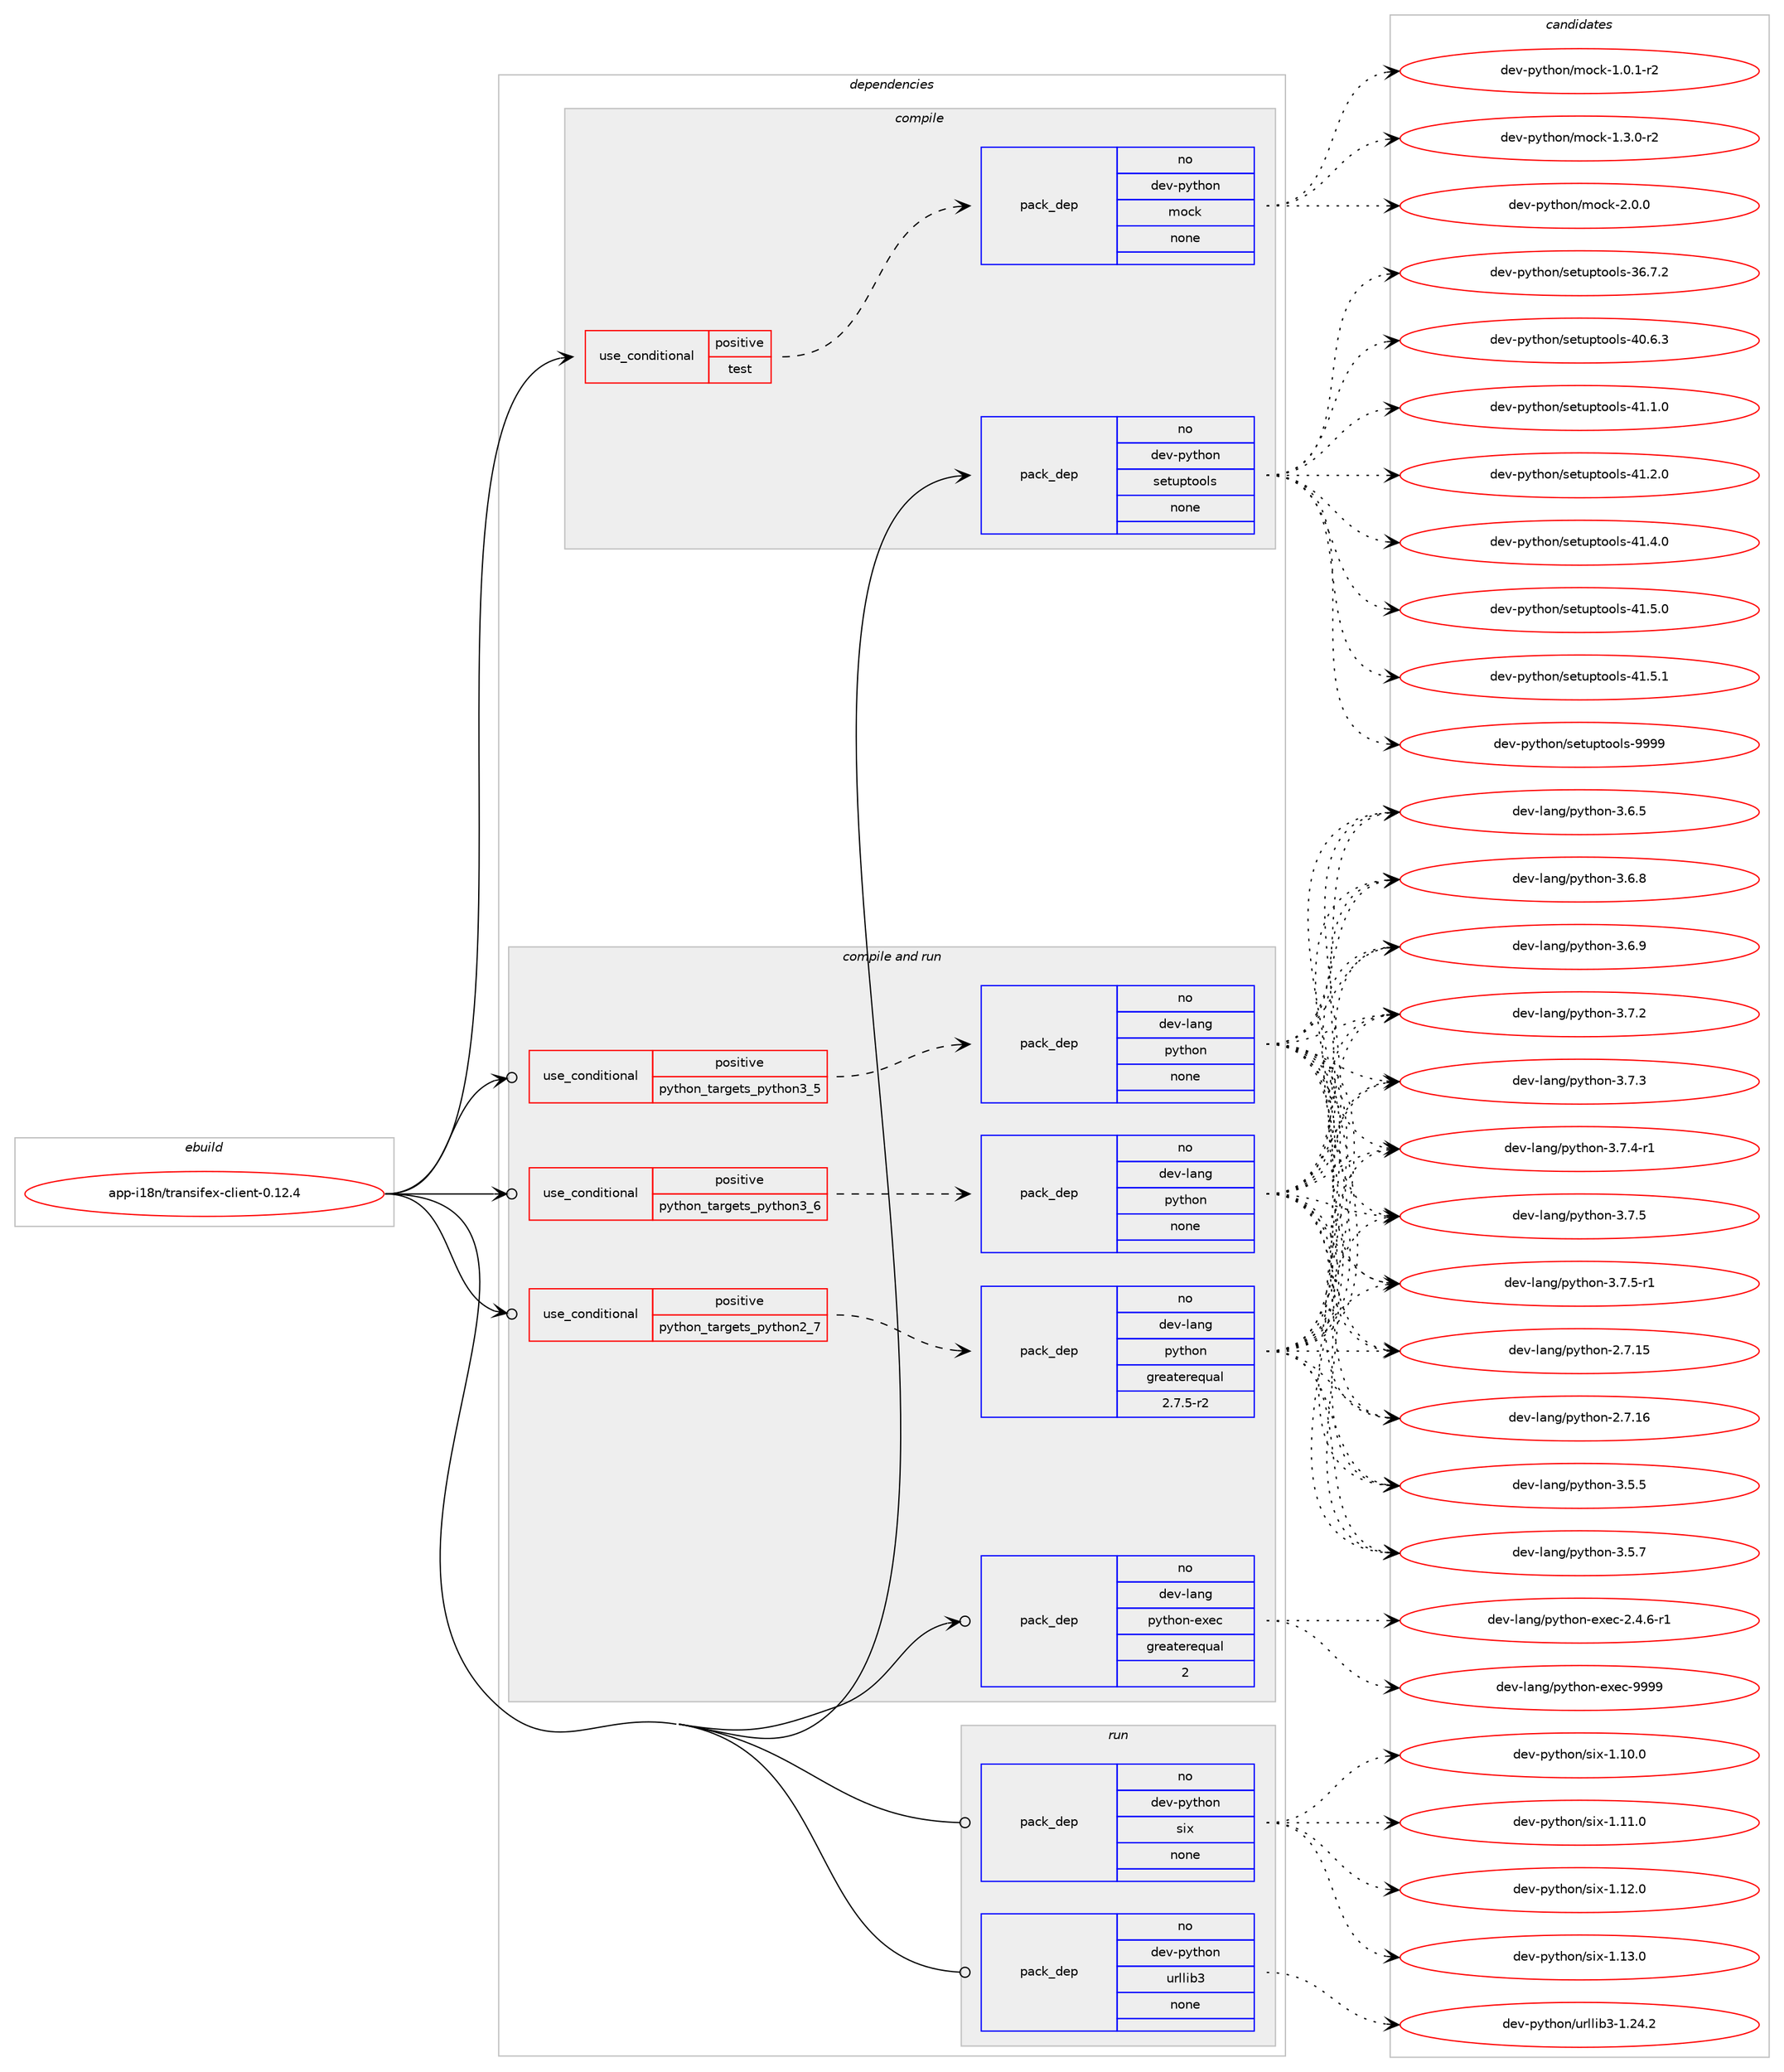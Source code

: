 digraph prolog {

# *************
# Graph options
# *************

newrank=true;
concentrate=true;
compound=true;
graph [rankdir=LR,fontname=Helvetica,fontsize=10,ranksep=1.5];#, ranksep=2.5, nodesep=0.2];
edge  [arrowhead=vee];
node  [fontname=Helvetica,fontsize=10];

# **********
# The ebuild
# **********

subgraph cluster_leftcol {
color=gray;
rank=same;
label=<<i>ebuild</i>>;
id [label="app-i18n/transifex-client-0.12.4", color=red, width=4, href="../app-i18n/transifex-client-0.12.4.svg"];
}

# ****************
# The dependencies
# ****************

subgraph cluster_midcol {
color=gray;
label=<<i>dependencies</i>>;
subgraph cluster_compile {
fillcolor="#eeeeee";
style=filled;
label=<<i>compile</i>>;
subgraph cond118464 {
dependency495833 [label=<<TABLE BORDER="0" CELLBORDER="1" CELLSPACING="0" CELLPADDING="4"><TR><TD ROWSPAN="3" CELLPADDING="10">use_conditional</TD></TR><TR><TD>positive</TD></TR><TR><TD>test</TD></TR></TABLE>>, shape=none, color=red];
subgraph pack368419 {
dependency495834 [label=<<TABLE BORDER="0" CELLBORDER="1" CELLSPACING="0" CELLPADDING="4" WIDTH="220"><TR><TD ROWSPAN="6" CELLPADDING="30">pack_dep</TD></TR><TR><TD WIDTH="110">no</TD></TR><TR><TD>dev-python</TD></TR><TR><TD>mock</TD></TR><TR><TD>none</TD></TR><TR><TD></TD></TR></TABLE>>, shape=none, color=blue];
}
dependency495833:e -> dependency495834:w [weight=20,style="dashed",arrowhead="vee"];
}
id:e -> dependency495833:w [weight=20,style="solid",arrowhead="vee"];
subgraph pack368420 {
dependency495835 [label=<<TABLE BORDER="0" CELLBORDER="1" CELLSPACING="0" CELLPADDING="4" WIDTH="220"><TR><TD ROWSPAN="6" CELLPADDING="30">pack_dep</TD></TR><TR><TD WIDTH="110">no</TD></TR><TR><TD>dev-python</TD></TR><TR><TD>setuptools</TD></TR><TR><TD>none</TD></TR><TR><TD></TD></TR></TABLE>>, shape=none, color=blue];
}
id:e -> dependency495835:w [weight=20,style="solid",arrowhead="vee"];
}
subgraph cluster_compileandrun {
fillcolor="#eeeeee";
style=filled;
label=<<i>compile and run</i>>;
subgraph cond118465 {
dependency495836 [label=<<TABLE BORDER="0" CELLBORDER="1" CELLSPACING="0" CELLPADDING="4"><TR><TD ROWSPAN="3" CELLPADDING="10">use_conditional</TD></TR><TR><TD>positive</TD></TR><TR><TD>python_targets_python2_7</TD></TR></TABLE>>, shape=none, color=red];
subgraph pack368421 {
dependency495837 [label=<<TABLE BORDER="0" CELLBORDER="1" CELLSPACING="0" CELLPADDING="4" WIDTH="220"><TR><TD ROWSPAN="6" CELLPADDING="30">pack_dep</TD></TR><TR><TD WIDTH="110">no</TD></TR><TR><TD>dev-lang</TD></TR><TR><TD>python</TD></TR><TR><TD>greaterequal</TD></TR><TR><TD>2.7.5-r2</TD></TR></TABLE>>, shape=none, color=blue];
}
dependency495836:e -> dependency495837:w [weight=20,style="dashed",arrowhead="vee"];
}
id:e -> dependency495836:w [weight=20,style="solid",arrowhead="odotvee"];
subgraph cond118466 {
dependency495838 [label=<<TABLE BORDER="0" CELLBORDER="1" CELLSPACING="0" CELLPADDING="4"><TR><TD ROWSPAN="3" CELLPADDING="10">use_conditional</TD></TR><TR><TD>positive</TD></TR><TR><TD>python_targets_python3_5</TD></TR></TABLE>>, shape=none, color=red];
subgraph pack368422 {
dependency495839 [label=<<TABLE BORDER="0" CELLBORDER="1" CELLSPACING="0" CELLPADDING="4" WIDTH="220"><TR><TD ROWSPAN="6" CELLPADDING="30">pack_dep</TD></TR><TR><TD WIDTH="110">no</TD></TR><TR><TD>dev-lang</TD></TR><TR><TD>python</TD></TR><TR><TD>none</TD></TR><TR><TD></TD></TR></TABLE>>, shape=none, color=blue];
}
dependency495838:e -> dependency495839:w [weight=20,style="dashed",arrowhead="vee"];
}
id:e -> dependency495838:w [weight=20,style="solid",arrowhead="odotvee"];
subgraph cond118467 {
dependency495840 [label=<<TABLE BORDER="0" CELLBORDER="1" CELLSPACING="0" CELLPADDING="4"><TR><TD ROWSPAN="3" CELLPADDING="10">use_conditional</TD></TR><TR><TD>positive</TD></TR><TR><TD>python_targets_python3_6</TD></TR></TABLE>>, shape=none, color=red];
subgraph pack368423 {
dependency495841 [label=<<TABLE BORDER="0" CELLBORDER="1" CELLSPACING="0" CELLPADDING="4" WIDTH="220"><TR><TD ROWSPAN="6" CELLPADDING="30">pack_dep</TD></TR><TR><TD WIDTH="110">no</TD></TR><TR><TD>dev-lang</TD></TR><TR><TD>python</TD></TR><TR><TD>none</TD></TR><TR><TD></TD></TR></TABLE>>, shape=none, color=blue];
}
dependency495840:e -> dependency495841:w [weight=20,style="dashed",arrowhead="vee"];
}
id:e -> dependency495840:w [weight=20,style="solid",arrowhead="odotvee"];
subgraph pack368424 {
dependency495842 [label=<<TABLE BORDER="0" CELLBORDER="1" CELLSPACING="0" CELLPADDING="4" WIDTH="220"><TR><TD ROWSPAN="6" CELLPADDING="30">pack_dep</TD></TR><TR><TD WIDTH="110">no</TD></TR><TR><TD>dev-lang</TD></TR><TR><TD>python-exec</TD></TR><TR><TD>greaterequal</TD></TR><TR><TD>2</TD></TR></TABLE>>, shape=none, color=blue];
}
id:e -> dependency495842:w [weight=20,style="solid",arrowhead="odotvee"];
}
subgraph cluster_run {
fillcolor="#eeeeee";
style=filled;
label=<<i>run</i>>;
subgraph pack368425 {
dependency495843 [label=<<TABLE BORDER="0" CELLBORDER="1" CELLSPACING="0" CELLPADDING="4" WIDTH="220"><TR><TD ROWSPAN="6" CELLPADDING="30">pack_dep</TD></TR><TR><TD WIDTH="110">no</TD></TR><TR><TD>dev-python</TD></TR><TR><TD>six</TD></TR><TR><TD>none</TD></TR><TR><TD></TD></TR></TABLE>>, shape=none, color=blue];
}
id:e -> dependency495843:w [weight=20,style="solid",arrowhead="odot"];
subgraph pack368426 {
dependency495844 [label=<<TABLE BORDER="0" CELLBORDER="1" CELLSPACING="0" CELLPADDING="4" WIDTH="220"><TR><TD ROWSPAN="6" CELLPADDING="30">pack_dep</TD></TR><TR><TD WIDTH="110">no</TD></TR><TR><TD>dev-python</TD></TR><TR><TD>urllib3</TD></TR><TR><TD>none</TD></TR><TR><TD></TD></TR></TABLE>>, shape=none, color=blue];
}
id:e -> dependency495844:w [weight=20,style="solid",arrowhead="odot"];
}
}

# **************
# The candidates
# **************

subgraph cluster_choices {
rank=same;
color=gray;
label=<<i>candidates</i>>;

subgraph choice368419 {
color=black;
nodesep=1;
choice1001011184511212111610411111047109111991074549464846494511450 [label="dev-python/mock-1.0.1-r2", color=red, width=4,href="../dev-python/mock-1.0.1-r2.svg"];
choice1001011184511212111610411111047109111991074549465146484511450 [label="dev-python/mock-1.3.0-r2", color=red, width=4,href="../dev-python/mock-1.3.0-r2.svg"];
choice100101118451121211161041111104710911199107455046484648 [label="dev-python/mock-2.0.0", color=red, width=4,href="../dev-python/mock-2.0.0.svg"];
dependency495834:e -> choice1001011184511212111610411111047109111991074549464846494511450:w [style=dotted,weight="100"];
dependency495834:e -> choice1001011184511212111610411111047109111991074549465146484511450:w [style=dotted,weight="100"];
dependency495834:e -> choice100101118451121211161041111104710911199107455046484648:w [style=dotted,weight="100"];
}
subgraph choice368420 {
color=black;
nodesep=1;
choice100101118451121211161041111104711510111611711211611111110811545515446554650 [label="dev-python/setuptools-36.7.2", color=red, width=4,href="../dev-python/setuptools-36.7.2.svg"];
choice100101118451121211161041111104711510111611711211611111110811545524846544651 [label="dev-python/setuptools-40.6.3", color=red, width=4,href="../dev-python/setuptools-40.6.3.svg"];
choice100101118451121211161041111104711510111611711211611111110811545524946494648 [label="dev-python/setuptools-41.1.0", color=red, width=4,href="../dev-python/setuptools-41.1.0.svg"];
choice100101118451121211161041111104711510111611711211611111110811545524946504648 [label="dev-python/setuptools-41.2.0", color=red, width=4,href="../dev-python/setuptools-41.2.0.svg"];
choice100101118451121211161041111104711510111611711211611111110811545524946524648 [label="dev-python/setuptools-41.4.0", color=red, width=4,href="../dev-python/setuptools-41.4.0.svg"];
choice100101118451121211161041111104711510111611711211611111110811545524946534648 [label="dev-python/setuptools-41.5.0", color=red, width=4,href="../dev-python/setuptools-41.5.0.svg"];
choice100101118451121211161041111104711510111611711211611111110811545524946534649 [label="dev-python/setuptools-41.5.1", color=red, width=4,href="../dev-python/setuptools-41.5.1.svg"];
choice10010111845112121116104111110471151011161171121161111111081154557575757 [label="dev-python/setuptools-9999", color=red, width=4,href="../dev-python/setuptools-9999.svg"];
dependency495835:e -> choice100101118451121211161041111104711510111611711211611111110811545515446554650:w [style=dotted,weight="100"];
dependency495835:e -> choice100101118451121211161041111104711510111611711211611111110811545524846544651:w [style=dotted,weight="100"];
dependency495835:e -> choice100101118451121211161041111104711510111611711211611111110811545524946494648:w [style=dotted,weight="100"];
dependency495835:e -> choice100101118451121211161041111104711510111611711211611111110811545524946504648:w [style=dotted,weight="100"];
dependency495835:e -> choice100101118451121211161041111104711510111611711211611111110811545524946524648:w [style=dotted,weight="100"];
dependency495835:e -> choice100101118451121211161041111104711510111611711211611111110811545524946534648:w [style=dotted,weight="100"];
dependency495835:e -> choice100101118451121211161041111104711510111611711211611111110811545524946534649:w [style=dotted,weight="100"];
dependency495835:e -> choice10010111845112121116104111110471151011161171121161111111081154557575757:w [style=dotted,weight="100"];
}
subgraph choice368421 {
color=black;
nodesep=1;
choice10010111845108971101034711212111610411111045504655464953 [label="dev-lang/python-2.7.15", color=red, width=4,href="../dev-lang/python-2.7.15.svg"];
choice10010111845108971101034711212111610411111045504655464954 [label="dev-lang/python-2.7.16", color=red, width=4,href="../dev-lang/python-2.7.16.svg"];
choice100101118451089711010347112121116104111110455146534653 [label="dev-lang/python-3.5.5", color=red, width=4,href="../dev-lang/python-3.5.5.svg"];
choice100101118451089711010347112121116104111110455146534655 [label="dev-lang/python-3.5.7", color=red, width=4,href="../dev-lang/python-3.5.7.svg"];
choice100101118451089711010347112121116104111110455146544653 [label="dev-lang/python-3.6.5", color=red, width=4,href="../dev-lang/python-3.6.5.svg"];
choice100101118451089711010347112121116104111110455146544656 [label="dev-lang/python-3.6.8", color=red, width=4,href="../dev-lang/python-3.6.8.svg"];
choice100101118451089711010347112121116104111110455146544657 [label="dev-lang/python-3.6.9", color=red, width=4,href="../dev-lang/python-3.6.9.svg"];
choice100101118451089711010347112121116104111110455146554650 [label="dev-lang/python-3.7.2", color=red, width=4,href="../dev-lang/python-3.7.2.svg"];
choice100101118451089711010347112121116104111110455146554651 [label="dev-lang/python-3.7.3", color=red, width=4,href="../dev-lang/python-3.7.3.svg"];
choice1001011184510897110103471121211161041111104551465546524511449 [label="dev-lang/python-3.7.4-r1", color=red, width=4,href="../dev-lang/python-3.7.4-r1.svg"];
choice100101118451089711010347112121116104111110455146554653 [label="dev-lang/python-3.7.5", color=red, width=4,href="../dev-lang/python-3.7.5.svg"];
choice1001011184510897110103471121211161041111104551465546534511449 [label="dev-lang/python-3.7.5-r1", color=red, width=4,href="../dev-lang/python-3.7.5-r1.svg"];
dependency495837:e -> choice10010111845108971101034711212111610411111045504655464953:w [style=dotted,weight="100"];
dependency495837:e -> choice10010111845108971101034711212111610411111045504655464954:w [style=dotted,weight="100"];
dependency495837:e -> choice100101118451089711010347112121116104111110455146534653:w [style=dotted,weight="100"];
dependency495837:e -> choice100101118451089711010347112121116104111110455146534655:w [style=dotted,weight="100"];
dependency495837:e -> choice100101118451089711010347112121116104111110455146544653:w [style=dotted,weight="100"];
dependency495837:e -> choice100101118451089711010347112121116104111110455146544656:w [style=dotted,weight="100"];
dependency495837:e -> choice100101118451089711010347112121116104111110455146544657:w [style=dotted,weight="100"];
dependency495837:e -> choice100101118451089711010347112121116104111110455146554650:w [style=dotted,weight="100"];
dependency495837:e -> choice100101118451089711010347112121116104111110455146554651:w [style=dotted,weight="100"];
dependency495837:e -> choice1001011184510897110103471121211161041111104551465546524511449:w [style=dotted,weight="100"];
dependency495837:e -> choice100101118451089711010347112121116104111110455146554653:w [style=dotted,weight="100"];
dependency495837:e -> choice1001011184510897110103471121211161041111104551465546534511449:w [style=dotted,weight="100"];
}
subgraph choice368422 {
color=black;
nodesep=1;
choice10010111845108971101034711212111610411111045504655464953 [label="dev-lang/python-2.7.15", color=red, width=4,href="../dev-lang/python-2.7.15.svg"];
choice10010111845108971101034711212111610411111045504655464954 [label="dev-lang/python-2.7.16", color=red, width=4,href="../dev-lang/python-2.7.16.svg"];
choice100101118451089711010347112121116104111110455146534653 [label="dev-lang/python-3.5.5", color=red, width=4,href="../dev-lang/python-3.5.5.svg"];
choice100101118451089711010347112121116104111110455146534655 [label="dev-lang/python-3.5.7", color=red, width=4,href="../dev-lang/python-3.5.7.svg"];
choice100101118451089711010347112121116104111110455146544653 [label="dev-lang/python-3.6.5", color=red, width=4,href="../dev-lang/python-3.6.5.svg"];
choice100101118451089711010347112121116104111110455146544656 [label="dev-lang/python-3.6.8", color=red, width=4,href="../dev-lang/python-3.6.8.svg"];
choice100101118451089711010347112121116104111110455146544657 [label="dev-lang/python-3.6.9", color=red, width=4,href="../dev-lang/python-3.6.9.svg"];
choice100101118451089711010347112121116104111110455146554650 [label="dev-lang/python-3.7.2", color=red, width=4,href="../dev-lang/python-3.7.2.svg"];
choice100101118451089711010347112121116104111110455146554651 [label="dev-lang/python-3.7.3", color=red, width=4,href="../dev-lang/python-3.7.3.svg"];
choice1001011184510897110103471121211161041111104551465546524511449 [label="dev-lang/python-3.7.4-r1", color=red, width=4,href="../dev-lang/python-3.7.4-r1.svg"];
choice100101118451089711010347112121116104111110455146554653 [label="dev-lang/python-3.7.5", color=red, width=4,href="../dev-lang/python-3.7.5.svg"];
choice1001011184510897110103471121211161041111104551465546534511449 [label="dev-lang/python-3.7.5-r1", color=red, width=4,href="../dev-lang/python-3.7.5-r1.svg"];
dependency495839:e -> choice10010111845108971101034711212111610411111045504655464953:w [style=dotted,weight="100"];
dependency495839:e -> choice10010111845108971101034711212111610411111045504655464954:w [style=dotted,weight="100"];
dependency495839:e -> choice100101118451089711010347112121116104111110455146534653:w [style=dotted,weight="100"];
dependency495839:e -> choice100101118451089711010347112121116104111110455146534655:w [style=dotted,weight="100"];
dependency495839:e -> choice100101118451089711010347112121116104111110455146544653:w [style=dotted,weight="100"];
dependency495839:e -> choice100101118451089711010347112121116104111110455146544656:w [style=dotted,weight="100"];
dependency495839:e -> choice100101118451089711010347112121116104111110455146544657:w [style=dotted,weight="100"];
dependency495839:e -> choice100101118451089711010347112121116104111110455146554650:w [style=dotted,weight="100"];
dependency495839:e -> choice100101118451089711010347112121116104111110455146554651:w [style=dotted,weight="100"];
dependency495839:e -> choice1001011184510897110103471121211161041111104551465546524511449:w [style=dotted,weight="100"];
dependency495839:e -> choice100101118451089711010347112121116104111110455146554653:w [style=dotted,weight="100"];
dependency495839:e -> choice1001011184510897110103471121211161041111104551465546534511449:w [style=dotted,weight="100"];
}
subgraph choice368423 {
color=black;
nodesep=1;
choice10010111845108971101034711212111610411111045504655464953 [label="dev-lang/python-2.7.15", color=red, width=4,href="../dev-lang/python-2.7.15.svg"];
choice10010111845108971101034711212111610411111045504655464954 [label="dev-lang/python-2.7.16", color=red, width=4,href="../dev-lang/python-2.7.16.svg"];
choice100101118451089711010347112121116104111110455146534653 [label="dev-lang/python-3.5.5", color=red, width=4,href="../dev-lang/python-3.5.5.svg"];
choice100101118451089711010347112121116104111110455146534655 [label="dev-lang/python-3.5.7", color=red, width=4,href="../dev-lang/python-3.5.7.svg"];
choice100101118451089711010347112121116104111110455146544653 [label="dev-lang/python-3.6.5", color=red, width=4,href="../dev-lang/python-3.6.5.svg"];
choice100101118451089711010347112121116104111110455146544656 [label="dev-lang/python-3.6.8", color=red, width=4,href="../dev-lang/python-3.6.8.svg"];
choice100101118451089711010347112121116104111110455146544657 [label="dev-lang/python-3.6.9", color=red, width=4,href="../dev-lang/python-3.6.9.svg"];
choice100101118451089711010347112121116104111110455146554650 [label="dev-lang/python-3.7.2", color=red, width=4,href="../dev-lang/python-3.7.2.svg"];
choice100101118451089711010347112121116104111110455146554651 [label="dev-lang/python-3.7.3", color=red, width=4,href="../dev-lang/python-3.7.3.svg"];
choice1001011184510897110103471121211161041111104551465546524511449 [label="dev-lang/python-3.7.4-r1", color=red, width=4,href="../dev-lang/python-3.7.4-r1.svg"];
choice100101118451089711010347112121116104111110455146554653 [label="dev-lang/python-3.7.5", color=red, width=4,href="../dev-lang/python-3.7.5.svg"];
choice1001011184510897110103471121211161041111104551465546534511449 [label="dev-lang/python-3.7.5-r1", color=red, width=4,href="../dev-lang/python-3.7.5-r1.svg"];
dependency495841:e -> choice10010111845108971101034711212111610411111045504655464953:w [style=dotted,weight="100"];
dependency495841:e -> choice10010111845108971101034711212111610411111045504655464954:w [style=dotted,weight="100"];
dependency495841:e -> choice100101118451089711010347112121116104111110455146534653:w [style=dotted,weight="100"];
dependency495841:e -> choice100101118451089711010347112121116104111110455146534655:w [style=dotted,weight="100"];
dependency495841:e -> choice100101118451089711010347112121116104111110455146544653:w [style=dotted,weight="100"];
dependency495841:e -> choice100101118451089711010347112121116104111110455146544656:w [style=dotted,weight="100"];
dependency495841:e -> choice100101118451089711010347112121116104111110455146544657:w [style=dotted,weight="100"];
dependency495841:e -> choice100101118451089711010347112121116104111110455146554650:w [style=dotted,weight="100"];
dependency495841:e -> choice100101118451089711010347112121116104111110455146554651:w [style=dotted,weight="100"];
dependency495841:e -> choice1001011184510897110103471121211161041111104551465546524511449:w [style=dotted,weight="100"];
dependency495841:e -> choice100101118451089711010347112121116104111110455146554653:w [style=dotted,weight="100"];
dependency495841:e -> choice1001011184510897110103471121211161041111104551465546534511449:w [style=dotted,weight="100"];
}
subgraph choice368424 {
color=black;
nodesep=1;
choice10010111845108971101034711212111610411111045101120101994550465246544511449 [label="dev-lang/python-exec-2.4.6-r1", color=red, width=4,href="../dev-lang/python-exec-2.4.6-r1.svg"];
choice10010111845108971101034711212111610411111045101120101994557575757 [label="dev-lang/python-exec-9999", color=red, width=4,href="../dev-lang/python-exec-9999.svg"];
dependency495842:e -> choice10010111845108971101034711212111610411111045101120101994550465246544511449:w [style=dotted,weight="100"];
dependency495842:e -> choice10010111845108971101034711212111610411111045101120101994557575757:w [style=dotted,weight="100"];
}
subgraph choice368425 {
color=black;
nodesep=1;
choice100101118451121211161041111104711510512045494649484648 [label="dev-python/six-1.10.0", color=red, width=4,href="../dev-python/six-1.10.0.svg"];
choice100101118451121211161041111104711510512045494649494648 [label="dev-python/six-1.11.0", color=red, width=4,href="../dev-python/six-1.11.0.svg"];
choice100101118451121211161041111104711510512045494649504648 [label="dev-python/six-1.12.0", color=red, width=4,href="../dev-python/six-1.12.0.svg"];
choice100101118451121211161041111104711510512045494649514648 [label="dev-python/six-1.13.0", color=red, width=4,href="../dev-python/six-1.13.0.svg"];
dependency495843:e -> choice100101118451121211161041111104711510512045494649484648:w [style=dotted,weight="100"];
dependency495843:e -> choice100101118451121211161041111104711510512045494649494648:w [style=dotted,weight="100"];
dependency495843:e -> choice100101118451121211161041111104711510512045494649504648:w [style=dotted,weight="100"];
dependency495843:e -> choice100101118451121211161041111104711510512045494649514648:w [style=dotted,weight="100"];
}
subgraph choice368426 {
color=black;
nodesep=1;
choice1001011184511212111610411111047117114108108105985145494650524650 [label="dev-python/urllib3-1.24.2", color=red, width=4,href="../dev-python/urllib3-1.24.2.svg"];
dependency495844:e -> choice1001011184511212111610411111047117114108108105985145494650524650:w [style=dotted,weight="100"];
}
}

}
